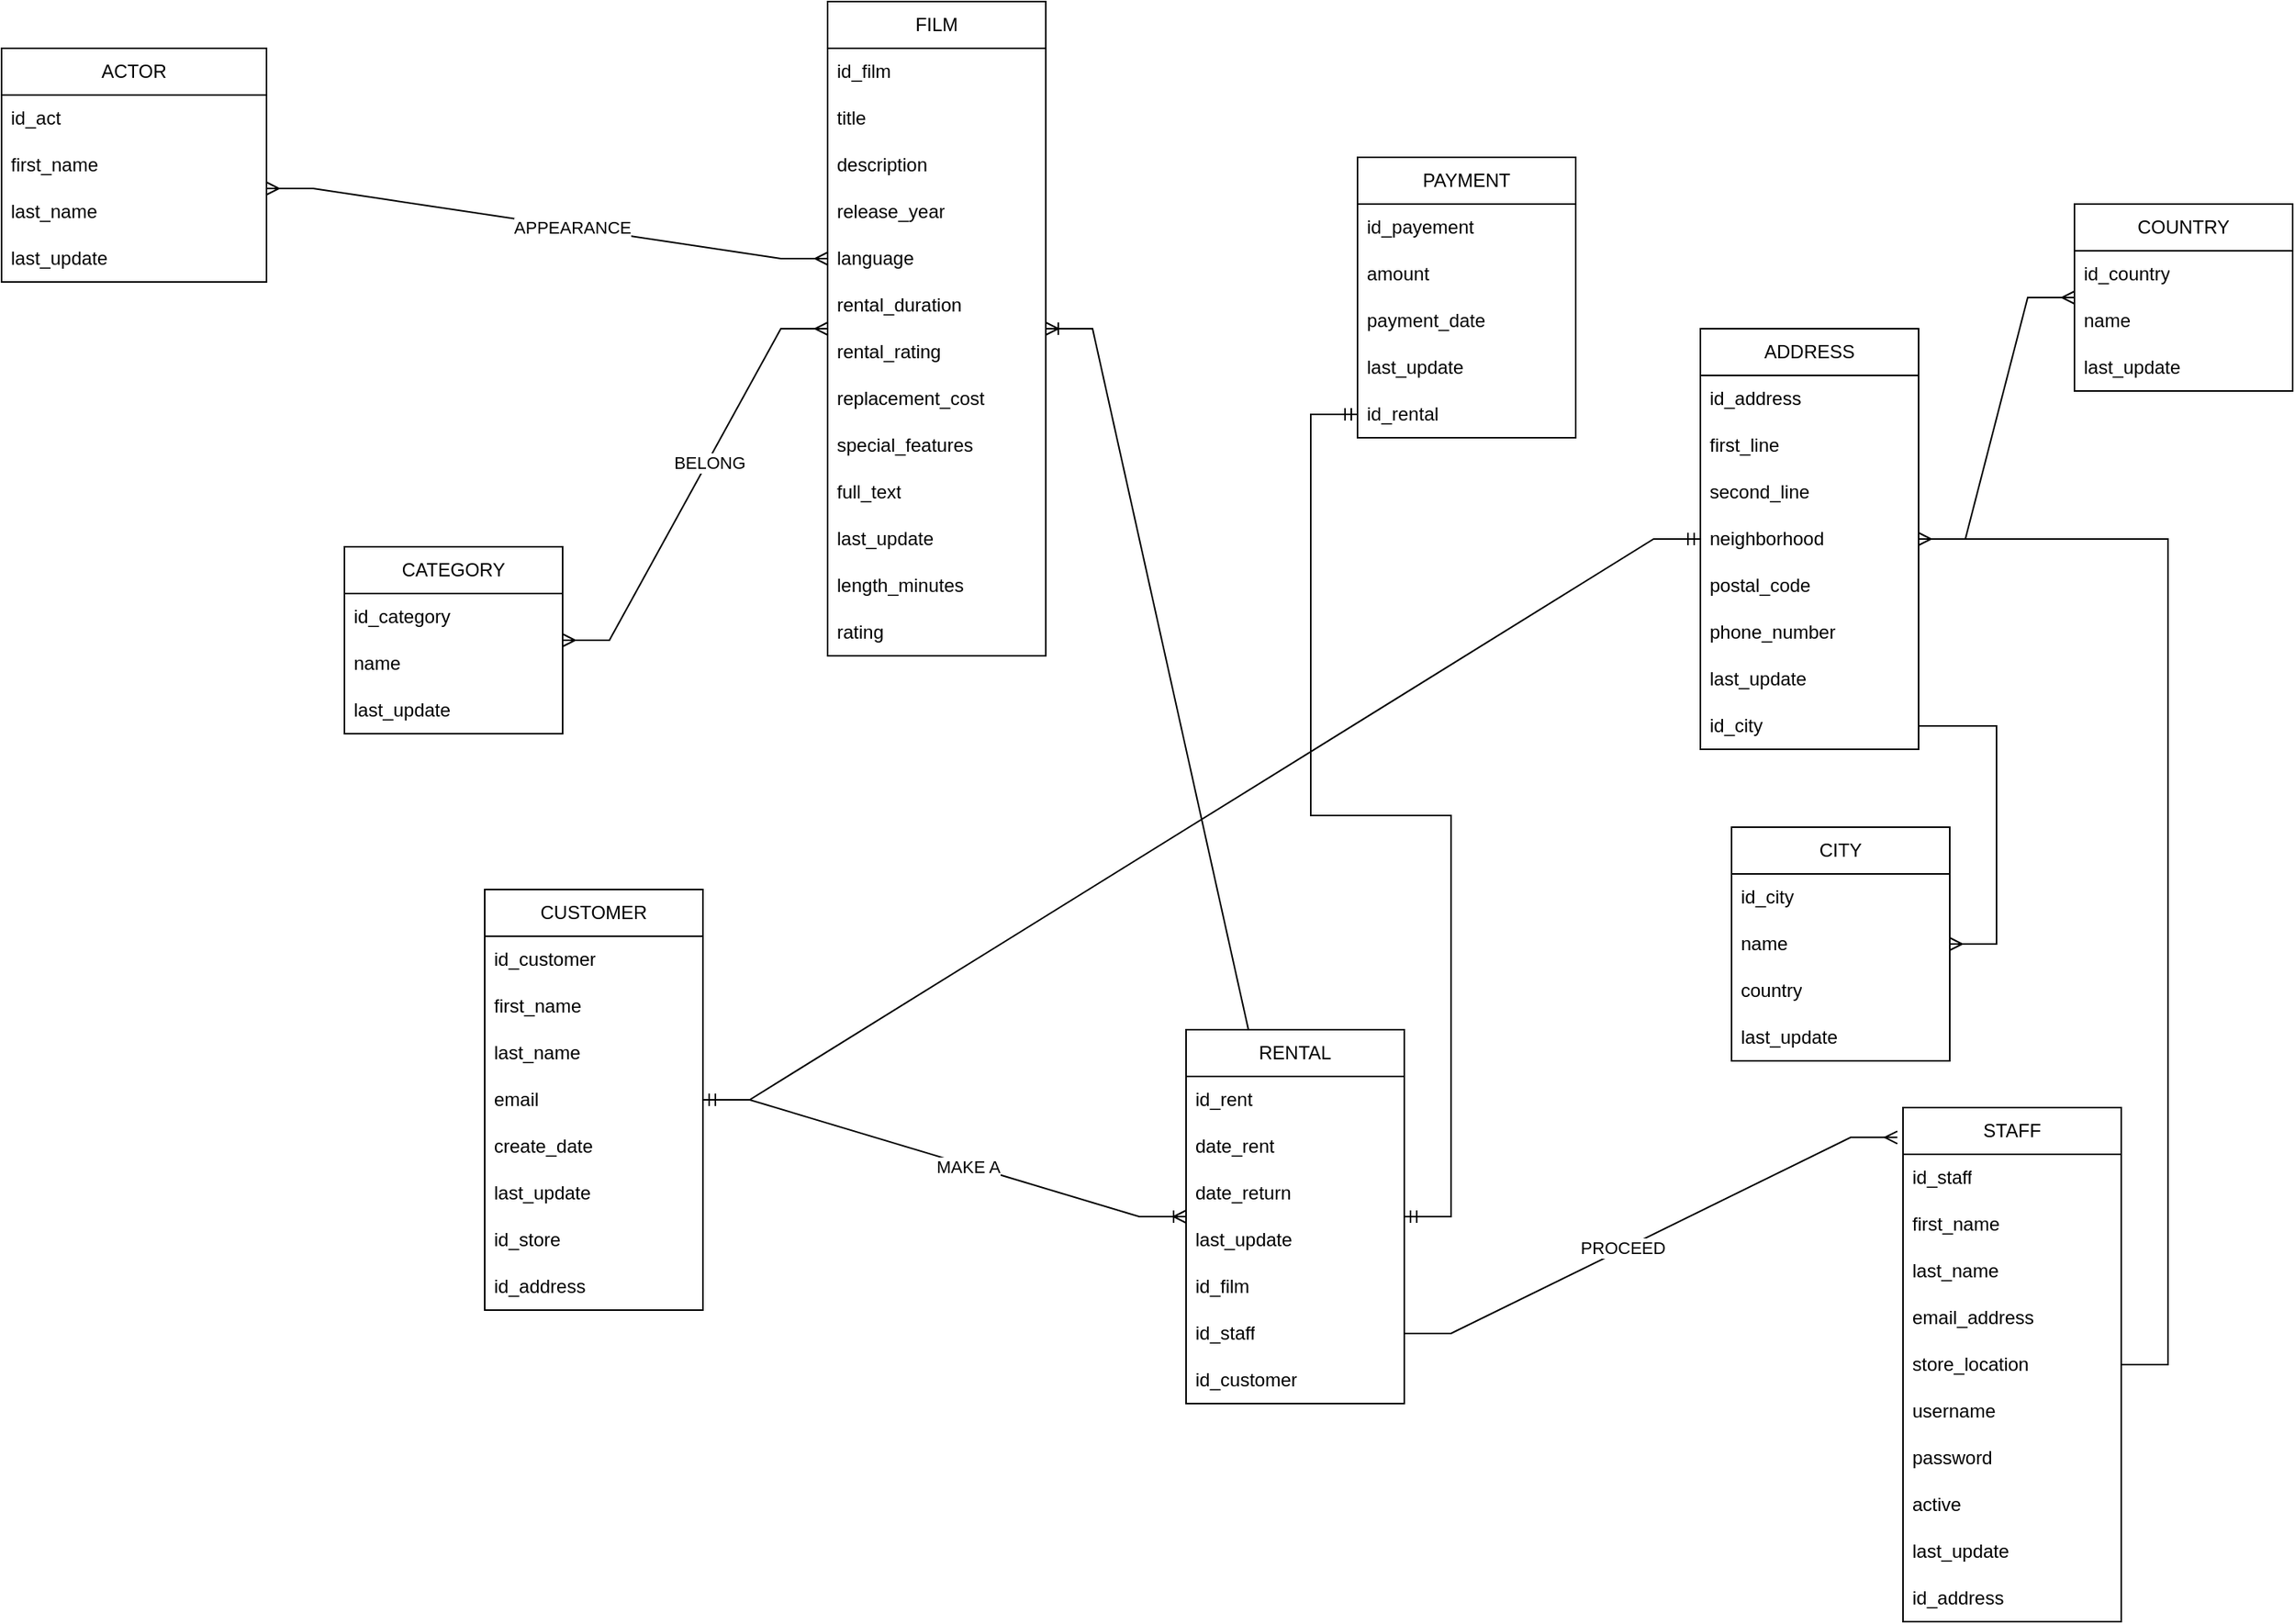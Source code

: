 <mxfile version="21.0.6" type="github">
  <diagram name="Page-1" id="WQ9mLxcMTKfGAAKLbRzl">
    <mxGraphModel dx="3160" dy="1291" grid="1" gridSize="10" guides="1" tooltips="1" connect="1" arrows="1" fold="1" page="1" pageScale="1" pageWidth="827" pageHeight="1169" math="0" shadow="0">
      <root>
        <mxCell id="0" />
        <mxCell id="1" parent="0" />
        <mxCell id="VJpBDYPiXcTCEeYaRDNk-1" value="ACTOR" style="swimlane;fontStyle=0;childLayout=stackLayout;horizontal=1;startSize=30;horizontalStack=0;resizeParent=1;resizeParentMax=0;resizeLast=0;collapsible=1;marginBottom=0;whiteSpace=wrap;html=1;aspect=fixed;" parent="1" vertex="1">
          <mxGeometry x="-690" y="60" width="170" height="150" as="geometry">
            <mxRectangle x="340" y="240" width="80" height="30" as="alternateBounds" />
          </mxGeometry>
        </mxCell>
        <mxCell id="VJpBDYPiXcTCEeYaRDNk-2" value="id_act" style="text;strokeColor=none;fillColor=none;align=left;verticalAlign=middle;spacingLeft=4;spacingRight=4;overflow=hidden;points=[[0,0.5],[1,0.5]];portConstraint=eastwest;rotatable=0;whiteSpace=wrap;html=1;" parent="VJpBDYPiXcTCEeYaRDNk-1" vertex="1">
          <mxGeometry y="30" width="170" height="30" as="geometry" />
        </mxCell>
        <mxCell id="VJpBDYPiXcTCEeYaRDNk-3" value="first_name" style="text;strokeColor=none;fillColor=none;align=left;verticalAlign=middle;spacingLeft=4;spacingRight=4;overflow=hidden;points=[[0,0.5],[1,0.5]];portConstraint=eastwest;rotatable=0;whiteSpace=wrap;html=1;" parent="VJpBDYPiXcTCEeYaRDNk-1" vertex="1">
          <mxGeometry y="60" width="170" height="30" as="geometry" />
        </mxCell>
        <mxCell id="VJpBDYPiXcTCEeYaRDNk-4" value="last_name" style="text;strokeColor=none;fillColor=none;align=left;verticalAlign=middle;spacingLeft=4;spacingRight=4;overflow=hidden;points=[[0,0.5],[1,0.5]];portConstraint=eastwest;rotatable=0;whiteSpace=wrap;html=1;" parent="VJpBDYPiXcTCEeYaRDNk-1" vertex="1">
          <mxGeometry y="90" width="170" height="30" as="geometry" />
        </mxCell>
        <mxCell id="VJpBDYPiXcTCEeYaRDNk-5" value="last_update" style="text;strokeColor=none;fillColor=none;align=left;verticalAlign=middle;spacingLeft=4;spacingRight=4;overflow=hidden;points=[[0,0.5],[1,0.5]];portConstraint=eastwest;rotatable=0;whiteSpace=wrap;html=1;" parent="VJpBDYPiXcTCEeYaRDNk-1" vertex="1">
          <mxGeometry y="120" width="170" height="30" as="geometry" />
        </mxCell>
        <mxCell id="VJpBDYPiXcTCEeYaRDNk-15" value="FILM" style="swimlane;fontStyle=0;childLayout=stackLayout;horizontal=1;startSize=30;horizontalStack=0;resizeParent=1;resizeParentMax=0;resizeLast=0;collapsible=1;marginBottom=0;whiteSpace=wrap;html=1;" parent="1" vertex="1">
          <mxGeometry x="-160" y="30" width="140" height="420" as="geometry" />
        </mxCell>
        <mxCell id="VJpBDYPiXcTCEeYaRDNk-16" value="id_film" style="text;strokeColor=none;fillColor=none;align=left;verticalAlign=middle;spacingLeft=4;spacingRight=4;overflow=hidden;points=[[0,0.5],[1,0.5]];portConstraint=eastwest;rotatable=0;whiteSpace=wrap;html=1;" parent="VJpBDYPiXcTCEeYaRDNk-15" vertex="1">
          <mxGeometry y="30" width="140" height="30" as="geometry" />
        </mxCell>
        <mxCell id="VJpBDYPiXcTCEeYaRDNk-17" value="title" style="text;strokeColor=none;fillColor=none;align=left;verticalAlign=middle;spacingLeft=4;spacingRight=4;overflow=hidden;points=[[0,0.5],[1,0.5]];portConstraint=eastwest;rotatable=0;whiteSpace=wrap;html=1;" parent="VJpBDYPiXcTCEeYaRDNk-15" vertex="1">
          <mxGeometry y="60" width="140" height="30" as="geometry" />
        </mxCell>
        <mxCell id="VJpBDYPiXcTCEeYaRDNk-18" value="description" style="text;strokeColor=none;fillColor=none;align=left;verticalAlign=middle;spacingLeft=4;spacingRight=4;overflow=hidden;points=[[0,0.5],[1,0.5]];portConstraint=eastwest;rotatable=0;whiteSpace=wrap;html=1;" parent="VJpBDYPiXcTCEeYaRDNk-15" vertex="1">
          <mxGeometry y="90" width="140" height="30" as="geometry" />
        </mxCell>
        <mxCell id="VJpBDYPiXcTCEeYaRDNk-19" value="release_year" style="text;strokeColor=none;fillColor=none;align=left;verticalAlign=middle;spacingLeft=4;spacingRight=4;overflow=hidden;points=[[0,0.5],[1,0.5]];portConstraint=eastwest;rotatable=0;whiteSpace=wrap;html=1;" parent="VJpBDYPiXcTCEeYaRDNk-15" vertex="1">
          <mxGeometry y="120" width="140" height="30" as="geometry" />
        </mxCell>
        <mxCell id="VJpBDYPiXcTCEeYaRDNk-20" value="language" style="text;strokeColor=none;fillColor=none;align=left;verticalAlign=middle;spacingLeft=4;spacingRight=4;overflow=hidden;points=[[0,0.5],[1,0.5]];portConstraint=eastwest;rotatable=0;whiteSpace=wrap;html=1;" parent="VJpBDYPiXcTCEeYaRDNk-15" vertex="1">
          <mxGeometry y="150" width="140" height="30" as="geometry" />
        </mxCell>
        <mxCell id="VJpBDYPiXcTCEeYaRDNk-21" value="rental_duration" style="text;strokeColor=none;fillColor=none;align=left;verticalAlign=middle;spacingLeft=4;spacingRight=4;overflow=hidden;points=[[0,0.5],[1,0.5]];portConstraint=eastwest;rotatable=0;whiteSpace=wrap;html=1;" parent="VJpBDYPiXcTCEeYaRDNk-15" vertex="1">
          <mxGeometry y="180" width="140" height="30" as="geometry" />
        </mxCell>
        <mxCell id="VJpBDYPiXcTCEeYaRDNk-22" value="rental_rating" style="text;strokeColor=none;fillColor=none;align=left;verticalAlign=middle;spacingLeft=4;spacingRight=4;overflow=hidden;points=[[0,0.5],[1,0.5]];portConstraint=eastwest;rotatable=0;whiteSpace=wrap;html=1;" parent="VJpBDYPiXcTCEeYaRDNk-15" vertex="1">
          <mxGeometry y="210" width="140" height="30" as="geometry" />
        </mxCell>
        <mxCell id="VJpBDYPiXcTCEeYaRDNk-23" value="replacement_cost" style="text;strokeColor=none;fillColor=none;align=left;verticalAlign=middle;spacingLeft=4;spacingRight=4;overflow=hidden;points=[[0,0.5],[1,0.5]];portConstraint=eastwest;rotatable=0;whiteSpace=wrap;html=1;" parent="VJpBDYPiXcTCEeYaRDNk-15" vertex="1">
          <mxGeometry y="240" width="140" height="30" as="geometry" />
        </mxCell>
        <mxCell id="VJpBDYPiXcTCEeYaRDNk-24" value="special_features" style="text;strokeColor=none;fillColor=none;align=left;verticalAlign=middle;spacingLeft=4;spacingRight=4;overflow=hidden;points=[[0,0.5],[1,0.5]];portConstraint=eastwest;rotatable=0;whiteSpace=wrap;html=1;" parent="VJpBDYPiXcTCEeYaRDNk-15" vertex="1">
          <mxGeometry y="270" width="140" height="30" as="geometry" />
        </mxCell>
        <mxCell id="VJpBDYPiXcTCEeYaRDNk-25" value="full_text" style="text;strokeColor=none;fillColor=none;align=left;verticalAlign=middle;spacingLeft=4;spacingRight=4;overflow=hidden;points=[[0,0.5],[1,0.5]];portConstraint=eastwest;rotatable=0;whiteSpace=wrap;html=1;" parent="VJpBDYPiXcTCEeYaRDNk-15" vertex="1">
          <mxGeometry y="300" width="140" height="30" as="geometry" />
        </mxCell>
        <mxCell id="VJpBDYPiXcTCEeYaRDNk-26" value="last_update" style="text;strokeColor=none;fillColor=none;align=left;verticalAlign=middle;spacingLeft=4;spacingRight=4;overflow=hidden;points=[[0,0.5],[1,0.5]];portConstraint=eastwest;rotatable=0;whiteSpace=wrap;html=1;" parent="VJpBDYPiXcTCEeYaRDNk-15" vertex="1">
          <mxGeometry y="330" width="140" height="30" as="geometry" />
        </mxCell>
        <mxCell id="VJpBDYPiXcTCEeYaRDNk-27" value="length_minutes" style="text;strokeColor=none;fillColor=none;align=left;verticalAlign=middle;spacingLeft=4;spacingRight=4;overflow=hidden;points=[[0,0.5],[1,0.5]];portConstraint=eastwest;rotatable=0;whiteSpace=wrap;html=1;" parent="VJpBDYPiXcTCEeYaRDNk-15" vertex="1">
          <mxGeometry y="360" width="140" height="30" as="geometry" />
        </mxCell>
        <mxCell id="VJpBDYPiXcTCEeYaRDNk-28" value="rating" style="text;strokeColor=none;fillColor=none;align=left;verticalAlign=middle;spacingLeft=4;spacingRight=4;overflow=hidden;points=[[0,0.5],[1,0.5]];portConstraint=eastwest;rotatable=0;whiteSpace=wrap;html=1;" parent="VJpBDYPiXcTCEeYaRDNk-15" vertex="1">
          <mxGeometry y="390" width="140" height="30" as="geometry" />
        </mxCell>
        <mxCell id="VJpBDYPiXcTCEeYaRDNk-29" value="CATEGORY" style="swimlane;fontStyle=0;childLayout=stackLayout;horizontal=1;startSize=30;horizontalStack=0;resizeParent=1;resizeParentMax=0;resizeLast=0;collapsible=1;marginBottom=0;whiteSpace=wrap;html=1;" parent="1" vertex="1">
          <mxGeometry x="-470" y="380" width="140" height="120" as="geometry" />
        </mxCell>
        <mxCell id="VJpBDYPiXcTCEeYaRDNk-30" value="id_category" style="text;strokeColor=none;fillColor=none;align=left;verticalAlign=middle;spacingLeft=4;spacingRight=4;overflow=hidden;points=[[0,0.5],[1,0.5]];portConstraint=eastwest;rotatable=0;whiteSpace=wrap;html=1;" parent="VJpBDYPiXcTCEeYaRDNk-29" vertex="1">
          <mxGeometry y="30" width="140" height="30" as="geometry" />
        </mxCell>
        <mxCell id="VJpBDYPiXcTCEeYaRDNk-31" value="name" style="text;strokeColor=none;fillColor=none;align=left;verticalAlign=middle;spacingLeft=4;spacingRight=4;overflow=hidden;points=[[0,0.5],[1,0.5]];portConstraint=eastwest;rotatable=0;whiteSpace=wrap;html=1;" parent="VJpBDYPiXcTCEeYaRDNk-29" vertex="1">
          <mxGeometry y="60" width="140" height="30" as="geometry" />
        </mxCell>
        <mxCell id="VJpBDYPiXcTCEeYaRDNk-32" value="last_update" style="text;strokeColor=none;fillColor=none;align=left;verticalAlign=middle;spacingLeft=4;spacingRight=4;overflow=hidden;points=[[0,0.5],[1,0.5]];portConstraint=eastwest;rotatable=0;whiteSpace=wrap;html=1;" parent="VJpBDYPiXcTCEeYaRDNk-29" vertex="1">
          <mxGeometry y="90" width="140" height="30" as="geometry" />
        </mxCell>
        <mxCell id="VJpBDYPiXcTCEeYaRDNk-34" value="RENTAL" style="swimlane;fontStyle=0;childLayout=stackLayout;horizontal=1;startSize=30;horizontalStack=0;resizeParent=1;resizeParentMax=0;resizeLast=0;collapsible=1;marginBottom=0;whiteSpace=wrap;html=1;" parent="1" vertex="1">
          <mxGeometry x="70" y="690" width="140" height="240" as="geometry" />
        </mxCell>
        <mxCell id="VJpBDYPiXcTCEeYaRDNk-35" value="id_rent" style="text;strokeColor=none;fillColor=none;align=left;verticalAlign=middle;spacingLeft=4;spacingRight=4;overflow=hidden;points=[[0,0.5],[1,0.5]];portConstraint=eastwest;rotatable=0;whiteSpace=wrap;html=1;" parent="VJpBDYPiXcTCEeYaRDNk-34" vertex="1">
          <mxGeometry y="30" width="140" height="30" as="geometry" />
        </mxCell>
        <mxCell id="VJpBDYPiXcTCEeYaRDNk-37" value="date_rent" style="text;strokeColor=none;fillColor=none;align=left;verticalAlign=middle;spacingLeft=4;spacingRight=4;overflow=hidden;points=[[0,0.5],[1,0.5]];portConstraint=eastwest;rotatable=0;whiteSpace=wrap;html=1;" parent="VJpBDYPiXcTCEeYaRDNk-34" vertex="1">
          <mxGeometry y="60" width="140" height="30" as="geometry" />
        </mxCell>
        <mxCell id="VJpBDYPiXcTCEeYaRDNk-40" value="date_return" style="text;strokeColor=none;fillColor=none;align=left;verticalAlign=middle;spacingLeft=4;spacingRight=4;overflow=hidden;points=[[0,0.5],[1,0.5]];portConstraint=eastwest;rotatable=0;whiteSpace=wrap;html=1;" parent="VJpBDYPiXcTCEeYaRDNk-34" vertex="1">
          <mxGeometry y="90" width="140" height="30" as="geometry" />
        </mxCell>
        <mxCell id="VJpBDYPiXcTCEeYaRDNk-41" value="last_update" style="text;strokeColor=none;fillColor=none;align=left;verticalAlign=middle;spacingLeft=4;spacingRight=4;overflow=hidden;points=[[0,0.5],[1,0.5]];portConstraint=eastwest;rotatable=0;whiteSpace=wrap;html=1;" parent="VJpBDYPiXcTCEeYaRDNk-34" vertex="1">
          <mxGeometry y="120" width="140" height="30" as="geometry" />
        </mxCell>
        <mxCell id="VJpBDYPiXcTCEeYaRDNk-36" value="id_film" style="text;strokeColor=none;fillColor=none;align=left;verticalAlign=middle;spacingLeft=4;spacingRight=4;overflow=hidden;points=[[0,0.5],[1,0.5]];portConstraint=eastwest;rotatable=0;whiteSpace=wrap;html=1;" parent="VJpBDYPiXcTCEeYaRDNk-34" vertex="1">
          <mxGeometry y="150" width="140" height="30" as="geometry" />
        </mxCell>
        <mxCell id="VJpBDYPiXcTCEeYaRDNk-39" value="id_staff" style="text;strokeColor=none;fillColor=none;align=left;verticalAlign=middle;spacingLeft=4;spacingRight=4;overflow=hidden;points=[[0,0.5],[1,0.5]];portConstraint=eastwest;rotatable=0;whiteSpace=wrap;html=1;" parent="VJpBDYPiXcTCEeYaRDNk-34" vertex="1">
          <mxGeometry y="180" width="140" height="30" as="geometry" />
        </mxCell>
        <mxCell id="VJpBDYPiXcTCEeYaRDNk-38" value="id_customer" style="text;strokeColor=none;fillColor=none;align=left;verticalAlign=middle;spacingLeft=4;spacingRight=4;overflow=hidden;points=[[0,0.5],[1,0.5]];portConstraint=eastwest;rotatable=0;whiteSpace=wrap;html=1;" parent="VJpBDYPiXcTCEeYaRDNk-34" vertex="1">
          <mxGeometry y="210" width="140" height="30" as="geometry" />
        </mxCell>
        <mxCell id="VJpBDYPiXcTCEeYaRDNk-42" value="PAYMENT" style="swimlane;fontStyle=0;childLayout=stackLayout;horizontal=1;startSize=30;horizontalStack=0;resizeParent=1;resizeParentMax=0;resizeLast=0;collapsible=1;marginBottom=0;whiteSpace=wrap;html=1;" parent="1" vertex="1">
          <mxGeometry x="180" y="130" width="140" height="180" as="geometry" />
        </mxCell>
        <mxCell id="VJpBDYPiXcTCEeYaRDNk-43" value="id_payement" style="text;strokeColor=none;fillColor=none;align=left;verticalAlign=middle;spacingLeft=4;spacingRight=4;overflow=hidden;points=[[0,0.5],[1,0.5]];portConstraint=eastwest;rotatable=0;whiteSpace=wrap;html=1;" parent="VJpBDYPiXcTCEeYaRDNk-42" vertex="1">
          <mxGeometry y="30" width="140" height="30" as="geometry" />
        </mxCell>
        <mxCell id="VJpBDYPiXcTCEeYaRDNk-50" value="amount" style="text;strokeColor=none;fillColor=none;align=left;verticalAlign=middle;spacingLeft=4;spacingRight=4;overflow=hidden;points=[[0,0.5],[1,0.5]];portConstraint=eastwest;rotatable=0;whiteSpace=wrap;html=1;" parent="VJpBDYPiXcTCEeYaRDNk-42" vertex="1">
          <mxGeometry y="60" width="140" height="30" as="geometry" />
        </mxCell>
        <mxCell id="VJpBDYPiXcTCEeYaRDNk-52" value="payment_date" style="text;strokeColor=none;fillColor=none;align=left;verticalAlign=middle;spacingLeft=4;spacingRight=4;overflow=hidden;points=[[0,0.5],[1,0.5]];portConstraint=eastwest;rotatable=0;whiteSpace=wrap;html=1;" parent="VJpBDYPiXcTCEeYaRDNk-42" vertex="1">
          <mxGeometry y="90" width="140" height="30" as="geometry" />
        </mxCell>
        <mxCell id="VJpBDYPiXcTCEeYaRDNk-51" value="last_update" style="text;strokeColor=none;fillColor=none;align=left;verticalAlign=middle;spacingLeft=4;spacingRight=4;overflow=hidden;points=[[0,0.5],[1,0.5]];portConstraint=eastwest;rotatable=0;whiteSpace=wrap;html=1;" parent="VJpBDYPiXcTCEeYaRDNk-42" vertex="1">
          <mxGeometry y="120" width="140" height="30" as="geometry" />
        </mxCell>
        <mxCell id="VJpBDYPiXcTCEeYaRDNk-49" value="id_rental" style="text;strokeColor=none;fillColor=none;align=left;verticalAlign=middle;spacingLeft=4;spacingRight=4;overflow=hidden;points=[[0,0.5],[1,0.5]];portConstraint=eastwest;rotatable=0;whiteSpace=wrap;html=1;" parent="VJpBDYPiXcTCEeYaRDNk-42" vertex="1">
          <mxGeometry y="150" width="140" height="30" as="geometry" />
        </mxCell>
        <mxCell id="VJpBDYPiXcTCEeYaRDNk-53" value="STAFF" style="swimlane;fontStyle=0;childLayout=stackLayout;horizontal=1;startSize=30;horizontalStack=0;resizeParent=1;resizeParentMax=0;resizeLast=0;collapsible=1;marginBottom=0;whiteSpace=wrap;html=1;" parent="1" vertex="1">
          <mxGeometry x="530" y="740" width="140" height="330" as="geometry" />
        </mxCell>
        <mxCell id="VJpBDYPiXcTCEeYaRDNk-54" value="id_staff" style="text;strokeColor=none;fillColor=none;align=left;verticalAlign=middle;spacingLeft=4;spacingRight=4;overflow=hidden;points=[[0,0.5],[1,0.5]];portConstraint=eastwest;rotatable=0;whiteSpace=wrap;html=1;" parent="VJpBDYPiXcTCEeYaRDNk-53" vertex="1">
          <mxGeometry y="30" width="140" height="30" as="geometry" />
        </mxCell>
        <mxCell id="VJpBDYPiXcTCEeYaRDNk-55" value="first_name" style="text;strokeColor=none;fillColor=none;align=left;verticalAlign=middle;spacingLeft=4;spacingRight=4;overflow=hidden;points=[[0,0.5],[1,0.5]];portConstraint=eastwest;rotatable=0;whiteSpace=wrap;html=1;" parent="VJpBDYPiXcTCEeYaRDNk-53" vertex="1">
          <mxGeometry y="60" width="140" height="30" as="geometry" />
        </mxCell>
        <mxCell id="VJpBDYPiXcTCEeYaRDNk-56" value="last_name" style="text;strokeColor=none;fillColor=none;align=left;verticalAlign=middle;spacingLeft=4;spacingRight=4;overflow=hidden;points=[[0,0.5],[1,0.5]];portConstraint=eastwest;rotatable=0;whiteSpace=wrap;html=1;" parent="VJpBDYPiXcTCEeYaRDNk-53" vertex="1">
          <mxGeometry y="90" width="140" height="30" as="geometry" />
        </mxCell>
        <mxCell id="VJpBDYPiXcTCEeYaRDNk-58" value="email_address" style="text;strokeColor=none;fillColor=none;align=left;verticalAlign=middle;spacingLeft=4;spacingRight=4;overflow=hidden;points=[[0,0.5],[1,0.5]];portConstraint=eastwest;rotatable=0;whiteSpace=wrap;html=1;" parent="VJpBDYPiXcTCEeYaRDNk-53" vertex="1">
          <mxGeometry y="120" width="140" height="30" as="geometry" />
        </mxCell>
        <mxCell id="VJpBDYPiXcTCEeYaRDNk-59" value="store_location" style="text;strokeColor=none;fillColor=none;align=left;verticalAlign=middle;spacingLeft=4;spacingRight=4;overflow=hidden;points=[[0,0.5],[1,0.5]];portConstraint=eastwest;rotatable=0;whiteSpace=wrap;html=1;" parent="VJpBDYPiXcTCEeYaRDNk-53" vertex="1">
          <mxGeometry y="150" width="140" height="30" as="geometry" />
        </mxCell>
        <mxCell id="VJpBDYPiXcTCEeYaRDNk-60" value="username" style="text;strokeColor=none;fillColor=none;align=left;verticalAlign=middle;spacingLeft=4;spacingRight=4;overflow=hidden;points=[[0,0.5],[1,0.5]];portConstraint=eastwest;rotatable=0;whiteSpace=wrap;html=1;" parent="VJpBDYPiXcTCEeYaRDNk-53" vertex="1">
          <mxGeometry y="180" width="140" height="30" as="geometry" />
        </mxCell>
        <mxCell id="VJpBDYPiXcTCEeYaRDNk-61" value="password" style="text;strokeColor=none;fillColor=none;align=left;verticalAlign=middle;spacingLeft=4;spacingRight=4;overflow=hidden;points=[[0,0.5],[1,0.5]];portConstraint=eastwest;rotatable=0;whiteSpace=wrap;html=1;" parent="VJpBDYPiXcTCEeYaRDNk-53" vertex="1">
          <mxGeometry y="210" width="140" height="30" as="geometry" />
        </mxCell>
        <mxCell id="VJpBDYPiXcTCEeYaRDNk-62" value="active" style="text;strokeColor=none;fillColor=none;align=left;verticalAlign=middle;spacingLeft=4;spacingRight=4;overflow=hidden;points=[[0,0.5],[1,0.5]];portConstraint=eastwest;rotatable=0;whiteSpace=wrap;html=1;" parent="VJpBDYPiXcTCEeYaRDNk-53" vertex="1">
          <mxGeometry y="240" width="140" height="30" as="geometry" />
        </mxCell>
        <mxCell id="VJpBDYPiXcTCEeYaRDNk-63" value="last_update" style="text;strokeColor=none;fillColor=none;align=left;verticalAlign=middle;spacingLeft=4;spacingRight=4;overflow=hidden;points=[[0,0.5],[1,0.5]];portConstraint=eastwest;rotatable=0;whiteSpace=wrap;html=1;" parent="VJpBDYPiXcTCEeYaRDNk-53" vertex="1">
          <mxGeometry y="270" width="140" height="30" as="geometry" />
        </mxCell>
        <mxCell id="VJpBDYPiXcTCEeYaRDNk-57" value="id_address" style="text;strokeColor=none;fillColor=none;align=left;verticalAlign=middle;spacingLeft=4;spacingRight=4;overflow=hidden;points=[[0,0.5],[1,0.5]];portConstraint=eastwest;rotatable=0;whiteSpace=wrap;html=1;" parent="VJpBDYPiXcTCEeYaRDNk-53" vertex="1">
          <mxGeometry y="300" width="140" height="30" as="geometry" />
        </mxCell>
        <mxCell id="VJpBDYPiXcTCEeYaRDNk-64" value="CUSTOMER" style="swimlane;fontStyle=0;childLayout=stackLayout;horizontal=1;startSize=30;horizontalStack=0;resizeParent=1;resizeParentMax=0;resizeLast=0;collapsible=1;marginBottom=0;whiteSpace=wrap;html=1;" parent="1" vertex="1">
          <mxGeometry x="-380" y="600" width="140" height="270" as="geometry" />
        </mxCell>
        <mxCell id="VJpBDYPiXcTCEeYaRDNk-65" value="id_customer" style="text;strokeColor=none;fillColor=none;align=left;verticalAlign=middle;spacingLeft=4;spacingRight=4;overflow=hidden;points=[[0,0.5],[1,0.5]];portConstraint=eastwest;rotatable=0;whiteSpace=wrap;html=1;" parent="VJpBDYPiXcTCEeYaRDNk-64" vertex="1">
          <mxGeometry y="30" width="140" height="30" as="geometry" />
        </mxCell>
        <mxCell id="VJpBDYPiXcTCEeYaRDNk-66" value="first_name" style="text;strokeColor=none;fillColor=none;align=left;verticalAlign=middle;spacingLeft=4;spacingRight=4;overflow=hidden;points=[[0,0.5],[1,0.5]];portConstraint=eastwest;rotatable=0;whiteSpace=wrap;html=1;" parent="VJpBDYPiXcTCEeYaRDNk-64" vertex="1">
          <mxGeometry y="60" width="140" height="30" as="geometry" />
        </mxCell>
        <mxCell id="VJpBDYPiXcTCEeYaRDNk-67" value="last_name" style="text;strokeColor=none;fillColor=none;align=left;verticalAlign=middle;spacingLeft=4;spacingRight=4;overflow=hidden;points=[[0,0.5],[1,0.5]];portConstraint=eastwest;rotatable=0;whiteSpace=wrap;html=1;" parent="VJpBDYPiXcTCEeYaRDNk-64" vertex="1">
          <mxGeometry y="90" width="140" height="30" as="geometry" />
        </mxCell>
        <mxCell id="VJpBDYPiXcTCEeYaRDNk-70" value="email" style="text;strokeColor=none;fillColor=none;align=left;verticalAlign=middle;spacingLeft=4;spacingRight=4;overflow=hidden;points=[[0,0.5],[1,0.5]];portConstraint=eastwest;rotatable=0;whiteSpace=wrap;html=1;" parent="VJpBDYPiXcTCEeYaRDNk-64" vertex="1">
          <mxGeometry y="120" width="140" height="30" as="geometry" />
        </mxCell>
        <mxCell id="VJpBDYPiXcTCEeYaRDNk-73" value="create_date" style="text;strokeColor=none;fillColor=none;align=left;verticalAlign=middle;spacingLeft=4;spacingRight=4;overflow=hidden;points=[[0,0.5],[1,0.5]];portConstraint=eastwest;rotatable=0;whiteSpace=wrap;html=1;" parent="VJpBDYPiXcTCEeYaRDNk-64" vertex="1">
          <mxGeometry y="150" width="140" height="30" as="geometry" />
        </mxCell>
        <mxCell id="VJpBDYPiXcTCEeYaRDNk-74" value="last_update" style="text;strokeColor=none;fillColor=none;align=left;verticalAlign=middle;spacingLeft=4;spacingRight=4;overflow=hidden;points=[[0,0.5],[1,0.5]];portConstraint=eastwest;rotatable=0;whiteSpace=wrap;html=1;" parent="VJpBDYPiXcTCEeYaRDNk-64" vertex="1">
          <mxGeometry y="180" width="140" height="30" as="geometry" />
        </mxCell>
        <mxCell id="VJpBDYPiXcTCEeYaRDNk-68" value="id_store&lt;br&gt;" style="text;strokeColor=none;fillColor=none;align=left;verticalAlign=middle;spacingLeft=4;spacingRight=4;overflow=hidden;points=[[0,0.5],[1,0.5]];portConstraint=eastwest;rotatable=0;whiteSpace=wrap;html=1;" parent="VJpBDYPiXcTCEeYaRDNk-64" vertex="1">
          <mxGeometry y="210" width="140" height="30" as="geometry" />
        </mxCell>
        <mxCell id="VJpBDYPiXcTCEeYaRDNk-69" value="id_address" style="text;strokeColor=none;fillColor=none;align=left;verticalAlign=middle;spacingLeft=4;spacingRight=4;overflow=hidden;points=[[0,0.5],[1,0.5]];portConstraint=eastwest;rotatable=0;whiteSpace=wrap;html=1;" parent="VJpBDYPiXcTCEeYaRDNk-64" vertex="1">
          <mxGeometry y="240" width="140" height="30" as="geometry" />
        </mxCell>
        <mxCell id="VJpBDYPiXcTCEeYaRDNk-75" value="ADDRESS" style="swimlane;fontStyle=0;childLayout=stackLayout;horizontal=1;startSize=30;horizontalStack=0;resizeParent=1;resizeParentMax=0;resizeLast=0;collapsible=1;marginBottom=0;whiteSpace=wrap;html=1;" parent="1" vertex="1">
          <mxGeometry x="400" y="240" width="140" height="270" as="geometry" />
        </mxCell>
        <mxCell id="VJpBDYPiXcTCEeYaRDNk-76" value="id_address" style="text;strokeColor=none;fillColor=none;align=left;verticalAlign=middle;spacingLeft=4;spacingRight=4;overflow=hidden;points=[[0,0.5],[1,0.5]];portConstraint=eastwest;rotatable=0;whiteSpace=wrap;html=1;" parent="VJpBDYPiXcTCEeYaRDNk-75" vertex="1">
          <mxGeometry y="30" width="140" height="30" as="geometry" />
        </mxCell>
        <mxCell id="VJpBDYPiXcTCEeYaRDNk-77" value="first_line" style="text;strokeColor=none;fillColor=none;align=left;verticalAlign=middle;spacingLeft=4;spacingRight=4;overflow=hidden;points=[[0,0.5],[1,0.5]];portConstraint=eastwest;rotatable=0;whiteSpace=wrap;html=1;" parent="VJpBDYPiXcTCEeYaRDNk-75" vertex="1">
          <mxGeometry y="60" width="140" height="30" as="geometry" />
        </mxCell>
        <mxCell id="VJpBDYPiXcTCEeYaRDNk-78" value="second_line" style="text;strokeColor=none;fillColor=none;align=left;verticalAlign=middle;spacingLeft=4;spacingRight=4;overflow=hidden;points=[[0,0.5],[1,0.5]];portConstraint=eastwest;rotatable=0;whiteSpace=wrap;html=1;" parent="VJpBDYPiXcTCEeYaRDNk-75" vertex="1">
          <mxGeometry y="90" width="140" height="30" as="geometry" />
        </mxCell>
        <mxCell id="VJpBDYPiXcTCEeYaRDNk-79" value="neighborhood" style="text;strokeColor=none;fillColor=none;align=left;verticalAlign=middle;spacingLeft=4;spacingRight=4;overflow=hidden;points=[[0,0.5],[1,0.5]];portConstraint=eastwest;rotatable=0;whiteSpace=wrap;html=1;" parent="VJpBDYPiXcTCEeYaRDNk-75" vertex="1">
          <mxGeometry y="120" width="140" height="30" as="geometry" />
        </mxCell>
        <mxCell id="VJpBDYPiXcTCEeYaRDNk-81" value="postal_code" style="text;strokeColor=none;fillColor=none;align=left;verticalAlign=middle;spacingLeft=4;spacingRight=4;overflow=hidden;points=[[0,0.5],[1,0.5]];portConstraint=eastwest;rotatable=0;whiteSpace=wrap;html=1;" parent="VJpBDYPiXcTCEeYaRDNk-75" vertex="1">
          <mxGeometry y="150" width="140" height="30" as="geometry" />
        </mxCell>
        <mxCell id="VJpBDYPiXcTCEeYaRDNk-82" value="phone_number" style="text;strokeColor=none;fillColor=none;align=left;verticalAlign=middle;spacingLeft=4;spacingRight=4;overflow=hidden;points=[[0,0.5],[1,0.5]];portConstraint=eastwest;rotatable=0;whiteSpace=wrap;html=1;" parent="VJpBDYPiXcTCEeYaRDNk-75" vertex="1">
          <mxGeometry y="180" width="140" height="30" as="geometry" />
        </mxCell>
        <mxCell id="VJpBDYPiXcTCEeYaRDNk-83" value="last_update" style="text;strokeColor=none;fillColor=none;align=left;verticalAlign=middle;spacingLeft=4;spacingRight=4;overflow=hidden;points=[[0,0.5],[1,0.5]];portConstraint=eastwest;rotatable=0;whiteSpace=wrap;html=1;" parent="VJpBDYPiXcTCEeYaRDNk-75" vertex="1">
          <mxGeometry y="210" width="140" height="30" as="geometry" />
        </mxCell>
        <mxCell id="VJpBDYPiXcTCEeYaRDNk-80" value="id_city" style="text;strokeColor=none;fillColor=none;align=left;verticalAlign=middle;spacingLeft=4;spacingRight=4;overflow=hidden;points=[[0,0.5],[1,0.5]];portConstraint=eastwest;rotatable=0;whiteSpace=wrap;html=1;" parent="VJpBDYPiXcTCEeYaRDNk-75" vertex="1">
          <mxGeometry y="240" width="140" height="30" as="geometry" />
        </mxCell>
        <mxCell id="VJpBDYPiXcTCEeYaRDNk-84" value="CITY" style="swimlane;fontStyle=0;childLayout=stackLayout;horizontal=1;startSize=30;horizontalStack=0;resizeParent=1;resizeParentMax=0;resizeLast=0;collapsible=1;marginBottom=0;whiteSpace=wrap;html=1;" parent="1" vertex="1">
          <mxGeometry x="420" y="560" width="140" height="150" as="geometry" />
        </mxCell>
        <mxCell id="VJpBDYPiXcTCEeYaRDNk-85" value="id_city" style="text;strokeColor=none;fillColor=none;align=left;verticalAlign=middle;spacingLeft=4;spacingRight=4;overflow=hidden;points=[[0,0.5],[1,0.5]];portConstraint=eastwest;rotatable=0;whiteSpace=wrap;html=1;" parent="VJpBDYPiXcTCEeYaRDNk-84" vertex="1">
          <mxGeometry y="30" width="140" height="30" as="geometry" />
        </mxCell>
        <mxCell id="VJpBDYPiXcTCEeYaRDNk-86" value="name" style="text;strokeColor=none;fillColor=none;align=left;verticalAlign=middle;spacingLeft=4;spacingRight=4;overflow=hidden;points=[[0,0.5],[1,0.5]];portConstraint=eastwest;rotatable=0;whiteSpace=wrap;html=1;" parent="VJpBDYPiXcTCEeYaRDNk-84" vertex="1">
          <mxGeometry y="60" width="140" height="30" as="geometry" />
        </mxCell>
        <mxCell id="VJpBDYPiXcTCEeYaRDNk-87" value="country" style="text;strokeColor=none;fillColor=none;align=left;verticalAlign=middle;spacingLeft=4;spacingRight=4;overflow=hidden;points=[[0,0.5],[1,0.5]];portConstraint=eastwest;rotatable=0;whiteSpace=wrap;html=1;" parent="VJpBDYPiXcTCEeYaRDNk-84" vertex="1">
          <mxGeometry y="90" width="140" height="30" as="geometry" />
        </mxCell>
        <mxCell id="VJpBDYPiXcTCEeYaRDNk-88" value="last_update" style="text;strokeColor=none;fillColor=none;align=left;verticalAlign=middle;spacingLeft=4;spacingRight=4;overflow=hidden;points=[[0,0.5],[1,0.5]];portConstraint=eastwest;rotatable=0;whiteSpace=wrap;html=1;" parent="VJpBDYPiXcTCEeYaRDNk-84" vertex="1">
          <mxGeometry y="120" width="140" height="30" as="geometry" />
        </mxCell>
        <mxCell id="VJpBDYPiXcTCEeYaRDNk-89" value="COUNTRY" style="swimlane;fontStyle=0;childLayout=stackLayout;horizontal=1;startSize=30;horizontalStack=0;resizeParent=1;resizeParentMax=0;resizeLast=0;collapsible=1;marginBottom=0;whiteSpace=wrap;html=1;" parent="1" vertex="1">
          <mxGeometry x="640" y="160" width="140" height="120" as="geometry" />
        </mxCell>
        <mxCell id="VJpBDYPiXcTCEeYaRDNk-90" value="id_country" style="text;strokeColor=none;fillColor=none;align=left;verticalAlign=middle;spacingLeft=4;spacingRight=4;overflow=hidden;points=[[0,0.5],[1,0.5]];portConstraint=eastwest;rotatable=0;whiteSpace=wrap;html=1;" parent="VJpBDYPiXcTCEeYaRDNk-89" vertex="1">
          <mxGeometry y="30" width="140" height="30" as="geometry" />
        </mxCell>
        <mxCell id="VJpBDYPiXcTCEeYaRDNk-91" value="name" style="text;strokeColor=none;fillColor=none;align=left;verticalAlign=middle;spacingLeft=4;spacingRight=4;overflow=hidden;points=[[0,0.5],[1,0.5]];portConstraint=eastwest;rotatable=0;whiteSpace=wrap;html=1;" parent="VJpBDYPiXcTCEeYaRDNk-89" vertex="1">
          <mxGeometry y="60" width="140" height="30" as="geometry" />
        </mxCell>
        <mxCell id="VJpBDYPiXcTCEeYaRDNk-92" value="last_update" style="text;strokeColor=none;fillColor=none;align=left;verticalAlign=middle;spacingLeft=4;spacingRight=4;overflow=hidden;points=[[0,0.5],[1,0.5]];portConstraint=eastwest;rotatable=0;whiteSpace=wrap;html=1;" parent="VJpBDYPiXcTCEeYaRDNk-89" vertex="1">
          <mxGeometry y="90" width="140" height="30" as="geometry" />
        </mxCell>
        <mxCell id="VJpBDYPiXcTCEeYaRDNk-116" value="" style="edgeStyle=entityRelationEdgeStyle;fontSize=12;html=1;endArrow=ERmany;startArrow=ERmany;rounded=0;exitX=1;exitY=0;exitDx=0;exitDy=0;exitPerimeter=0;entryX=0;entryY=0.5;entryDx=0;entryDy=0;" parent="1" source="VJpBDYPiXcTCEeYaRDNk-4" target="VJpBDYPiXcTCEeYaRDNk-20" edge="1">
          <mxGeometry width="100" height="100" relative="1" as="geometry">
            <mxPoint x="-370" y="220" as="sourcePoint" />
            <mxPoint x="-270" y="120" as="targetPoint" />
          </mxGeometry>
        </mxCell>
        <mxCell id="VJpBDYPiXcTCEeYaRDNk-117" value="APPEARANCE" style="edgeLabel;html=1;align=center;verticalAlign=middle;resizable=0;points=[];" parent="VJpBDYPiXcTCEeYaRDNk-116" vertex="1" connectable="0">
          <mxGeometry x="0.09" relative="1" as="geometry">
            <mxPoint as="offset" />
          </mxGeometry>
        </mxCell>
        <mxCell id="VJpBDYPiXcTCEeYaRDNk-118" value="" style="edgeStyle=entityRelationEdgeStyle;fontSize=12;html=1;endArrow=ERmany;startArrow=ERmany;rounded=0;" parent="1" source="VJpBDYPiXcTCEeYaRDNk-29" target="VJpBDYPiXcTCEeYaRDNk-15" edge="1">
          <mxGeometry width="100" height="100" relative="1" as="geometry">
            <mxPoint x="-230" y="320" as="sourcePoint" />
            <mxPoint x="-130" y="220" as="targetPoint" />
          </mxGeometry>
        </mxCell>
        <mxCell id="VJpBDYPiXcTCEeYaRDNk-119" value="BELONG" style="edgeLabel;html=1;align=center;verticalAlign=middle;resizable=0;points=[];" parent="VJpBDYPiXcTCEeYaRDNk-118" vertex="1" connectable="0">
          <mxGeometry x="0.122" relative="1" as="geometry">
            <mxPoint y="1" as="offset" />
          </mxGeometry>
        </mxCell>
        <mxCell id="VJpBDYPiXcTCEeYaRDNk-120" value="" style="edgeStyle=entityRelationEdgeStyle;fontSize=12;html=1;endArrow=ERoneToMany;rounded=0;" parent="1" source="VJpBDYPiXcTCEeYaRDNk-64" target="VJpBDYPiXcTCEeYaRDNk-34" edge="1">
          <mxGeometry width="100" height="100" relative="1" as="geometry">
            <mxPoint x="-50" y="740" as="sourcePoint" />
            <mxPoint x="50" y="640" as="targetPoint" />
          </mxGeometry>
        </mxCell>
        <mxCell id="VJpBDYPiXcTCEeYaRDNk-121" value="MAKE A" style="edgeLabel;html=1;align=center;verticalAlign=middle;resizable=0;points=[];" parent="VJpBDYPiXcTCEeYaRDNk-120" vertex="1" connectable="0">
          <mxGeometry x="0.095" y="-1" relative="1" as="geometry">
            <mxPoint as="offset" />
          </mxGeometry>
        </mxCell>
        <mxCell id="VJpBDYPiXcTCEeYaRDNk-122" value="" style="edgeStyle=entityRelationEdgeStyle;fontSize=12;html=1;endArrow=ERmandOne;startArrow=ERmandOne;rounded=0;" parent="1" source="VJpBDYPiXcTCEeYaRDNk-34" edge="1">
          <mxGeometry width="100" height="100" relative="1" as="geometry">
            <mxPoint x="110" y="540" as="sourcePoint" />
            <mxPoint x="180" y="295" as="targetPoint" />
          </mxGeometry>
        </mxCell>
        <mxCell id="VJpBDYPiXcTCEeYaRDNk-123" value="" style="edgeStyle=entityRelationEdgeStyle;fontSize=12;html=1;endArrow=ERoneToMany;rounded=0;exitX=0.5;exitY=0;exitDx=0;exitDy=0;" parent="1" source="VJpBDYPiXcTCEeYaRDNk-34" target="VJpBDYPiXcTCEeYaRDNk-15" edge="1">
          <mxGeometry width="100" height="100" relative="1" as="geometry">
            <mxPoint x="120" y="480" as="sourcePoint" />
            <mxPoint x="190" y="380" as="targetPoint" />
          </mxGeometry>
        </mxCell>
        <mxCell id="VJpBDYPiXcTCEeYaRDNk-125" value="" style="edgeStyle=entityRelationEdgeStyle;fontSize=12;html=1;endArrow=ERmany;rounded=0;entryX=-0.026;entryY=0.058;entryDx=0;entryDy=0;entryPerimeter=0;exitX=1;exitY=0.5;exitDx=0;exitDy=0;" parent="1" source="VJpBDYPiXcTCEeYaRDNk-39" target="VJpBDYPiXcTCEeYaRDNk-53" edge="1">
          <mxGeometry width="100" height="100" relative="1" as="geometry">
            <mxPoint x="190" y="1060" as="sourcePoint" />
            <mxPoint x="290" y="960" as="targetPoint" />
          </mxGeometry>
        </mxCell>
        <mxCell id="VJpBDYPiXcTCEeYaRDNk-128" value="PROCEED" style="edgeLabel;html=1;align=center;verticalAlign=middle;resizable=0;points=[];" parent="VJpBDYPiXcTCEeYaRDNk-125" vertex="1" connectable="0">
          <mxGeometry x="-0.114" y="1" relative="1" as="geometry">
            <mxPoint as="offset" />
          </mxGeometry>
        </mxCell>
        <mxCell id="VJpBDYPiXcTCEeYaRDNk-129" value="" style="edgeStyle=entityRelationEdgeStyle;fontSize=12;html=1;endArrow=ERmany;rounded=0;exitX=1;exitY=0.5;exitDx=0;exitDy=0;" parent="1" source="VJpBDYPiXcTCEeYaRDNk-80" target="VJpBDYPiXcTCEeYaRDNk-84" edge="1">
          <mxGeometry width="100" height="100" relative="1" as="geometry">
            <mxPoint x="450" y="660" as="sourcePoint" />
            <mxPoint x="550" y="560" as="targetPoint" />
          </mxGeometry>
        </mxCell>
        <mxCell id="VJpBDYPiXcTCEeYaRDNk-130" value="" style="edgeStyle=entityRelationEdgeStyle;fontSize=12;html=1;endArrow=ERmany;rounded=0;" parent="1" source="VJpBDYPiXcTCEeYaRDNk-75" target="VJpBDYPiXcTCEeYaRDNk-89" edge="1">
          <mxGeometry width="100" height="100" relative="1" as="geometry">
            <mxPoint x="590" y="350" as="sourcePoint" />
            <mxPoint x="700" y="450" as="targetPoint" />
          </mxGeometry>
        </mxCell>
        <mxCell id="VJpBDYPiXcTCEeYaRDNk-131" value="" style="edgeStyle=entityRelationEdgeStyle;fontSize=12;html=1;endArrow=ERmany;rounded=0;" parent="1" source="VJpBDYPiXcTCEeYaRDNk-53" target="VJpBDYPiXcTCEeYaRDNk-75" edge="1">
          <mxGeometry width="100" height="100" relative="1" as="geometry">
            <mxPoint x="363" y="715" as="sourcePoint" />
            <mxPoint x="463" y="560" as="targetPoint" />
          </mxGeometry>
        </mxCell>
        <mxCell id="VJpBDYPiXcTCEeYaRDNk-132" value="" style="edgeStyle=entityRelationEdgeStyle;fontSize=12;html=1;endArrow=ERmandOne;startArrow=ERmandOne;rounded=0;" parent="1" source="VJpBDYPiXcTCEeYaRDNk-64" target="VJpBDYPiXcTCEeYaRDNk-75" edge="1">
          <mxGeometry width="100" height="100" relative="1" as="geometry">
            <mxPoint x="150" y="560" as="sourcePoint" />
            <mxPoint x="250" y="460" as="targetPoint" />
          </mxGeometry>
        </mxCell>
      </root>
    </mxGraphModel>
  </diagram>
</mxfile>

